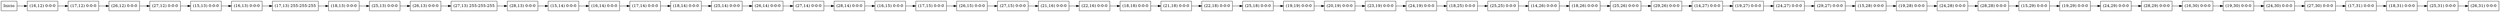 digraph firsGraph{
node [shape=record];
rankdir=LR;
node0 [label=" Inicio "];
node1[label="(16,12) 0-0-0"];
node0-> node1;
node2[label="(17,12) 0-0-0"];
node1-> node2;
node3[label="(26,12) 0-0-0"];
node2-> node3;
node4[label="(27,12) 0-0-0"];
node3-> node4;
node5[label="(15,13) 0-0-0"];
node4-> node5;
node6[label="(16,13) 0-0-0"];
node5-> node6;
node7[label="(17,13) 255-255-255"];
node6-> node7;
node8[label="(18,13) 0-0-0"];
node7-> node8;
node9[label="(25,13) 0-0-0"];
node8-> node9;
node10[label="(26,13) 0-0-0"];
node9-> node10;
node11[label="(27,13) 255-255-255"];
node10-> node11;
node12[label="(28,13) 0-0-0"];
node11-> node12;
node13[label="(15,14) 0-0-0"];
node12-> node13;
node14[label="(16,14) 0-0-0"];
node13-> node14;
node15[label="(17,14) 0-0-0"];
node14-> node15;
node16[label="(18,14) 0-0-0"];
node15-> node16;
node17[label="(25,14) 0-0-0"];
node16-> node17;
node18[label="(26,14) 0-0-0"];
node17-> node18;
node19[label="(27,14) 0-0-0"];
node18-> node19;
node20[label="(28,14) 0-0-0"];
node19-> node20;
node21[label="(16,15) 0-0-0"];
node20-> node21;
node22[label="(17,15) 0-0-0"];
node21-> node22;
node23[label="(26,15) 0-0-0"];
node22-> node23;
node24[label="(27,15) 0-0-0"];
node23-> node24;
node25[label="(21,16) 0-0-0"];
node24-> node25;
node26[label="(22,16) 0-0-0"];
node25-> node26;
node27[label="(18,18) 0-0-0"];
node26-> node27;
node28[label="(21,18) 0-0-0"];
node27-> node28;
node29[label="(22,18) 0-0-0"];
node28-> node29;
node30[label="(25,18) 0-0-0"];
node29-> node30;
node31[label="(19,19) 0-0-0"];
node30-> node31;
node32[label="(20,19) 0-0-0"];
node31-> node32;
node33[label="(23,19) 0-0-0"];
node32-> node33;
node34[label="(24,19) 0-0-0"];
node33-> node34;
node35[label="(18,25) 0-0-0"];
node34-> node35;
node36[label="(25,25) 0-0-0"];
node35-> node36;
node37[label="(14,26) 0-0-0"];
node36-> node37;
node38[label="(18,26) 0-0-0"];
node37-> node38;
node39[label="(25,26) 0-0-0"];
node38-> node39;
node40[label="(29,26) 0-0-0"];
node39-> node40;
node41[label="(14,27) 0-0-0"];
node40-> node41;
node42[label="(19,27) 0-0-0"];
node41-> node42;
node43[label="(24,27) 0-0-0"];
node42-> node43;
node44[label="(29,27) 0-0-0"];
node43-> node44;
node45[label="(15,28) 0-0-0"];
node44-> node45;
node46[label="(19,28) 0-0-0"];
node45-> node46;
node47[label="(24,28) 0-0-0"];
node46-> node47;
node48[label="(28,28) 0-0-0"];
node47-> node48;
node49[label="(15,29) 0-0-0"];
node48-> node49;
node50[label="(19,29) 0-0-0"];
node49-> node50;
node51[label="(24,29) 0-0-0"];
node50-> node51;
node52[label="(28,29) 0-0-0"];
node51-> node52;
node53[label="(16,30) 0-0-0"];
node52-> node53;
node54[label="(19,30) 0-0-0"];
node53-> node54;
node55[label="(24,30) 0-0-0"];
node54-> node55;
node56[label="(27,30) 0-0-0"];
node55-> node56;
node57[label="(17,31) 0-0-0"];
node56-> node57;
node58[label="(18,31) 0-0-0"];
node57-> node58;
node59[label="(25,31) 0-0-0"];
node58-> node59;
node60[label="(26,31) 0-0-0"];
node59-> node60;
}
